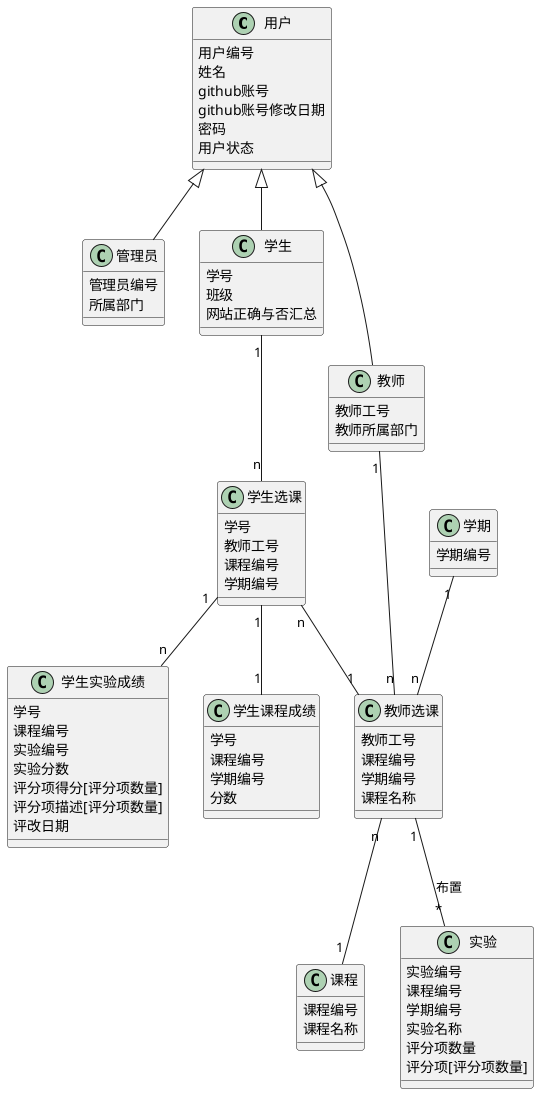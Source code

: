 @startuml

class 用户{
    用户编号
    姓名
    github账号
    github账号修改日期
    密码
    用户状态
}
class 管理员{
    管理员编号
    所属部门
}
class 学生{
    学号
    班级
    网站正确与否汇总
}
class 教师{
    教师工号
    教师所属部门
}
class 学期{
     学期编号
}
class 课程{
    课程编号
    课程名称

}
class 教师选课{
    教师工号
    课程编号
    学期编号
    课程名称
}
class 学生选课{
    学号
    教师工号
    课程编号
    学期编号
}
class 实验{
    实验编号
    课程编号
    学期编号
    实验名称
    评分项数量
    评分项[评分项数量]
}
class 学生实验成绩{
    学号
    课程编号
    实验编号
    实验分数
    评分项得分[评分项数量]
    评分项描述[评分项数量]
    评改日期
}
class 学生课程成绩{

    学号
    课程编号
    学期编号
    分数
}

用户 <|-- 教师
用户 <|-- 学生
用户 <|-- 管理员
教师 "1" -- "n"教师选课
学生 "1" -- "n"学生选课
学生选课 "n"--"1" 教师选课
学生选课 "1"--"1" 学生课程成绩
教师选课 "n" --"1" 课程
学期 "1"--"n"教师选课
教师选课 "1"--"*"实验 :布置
学生选课 "1"--"n" 学生实验成绩
@enduml